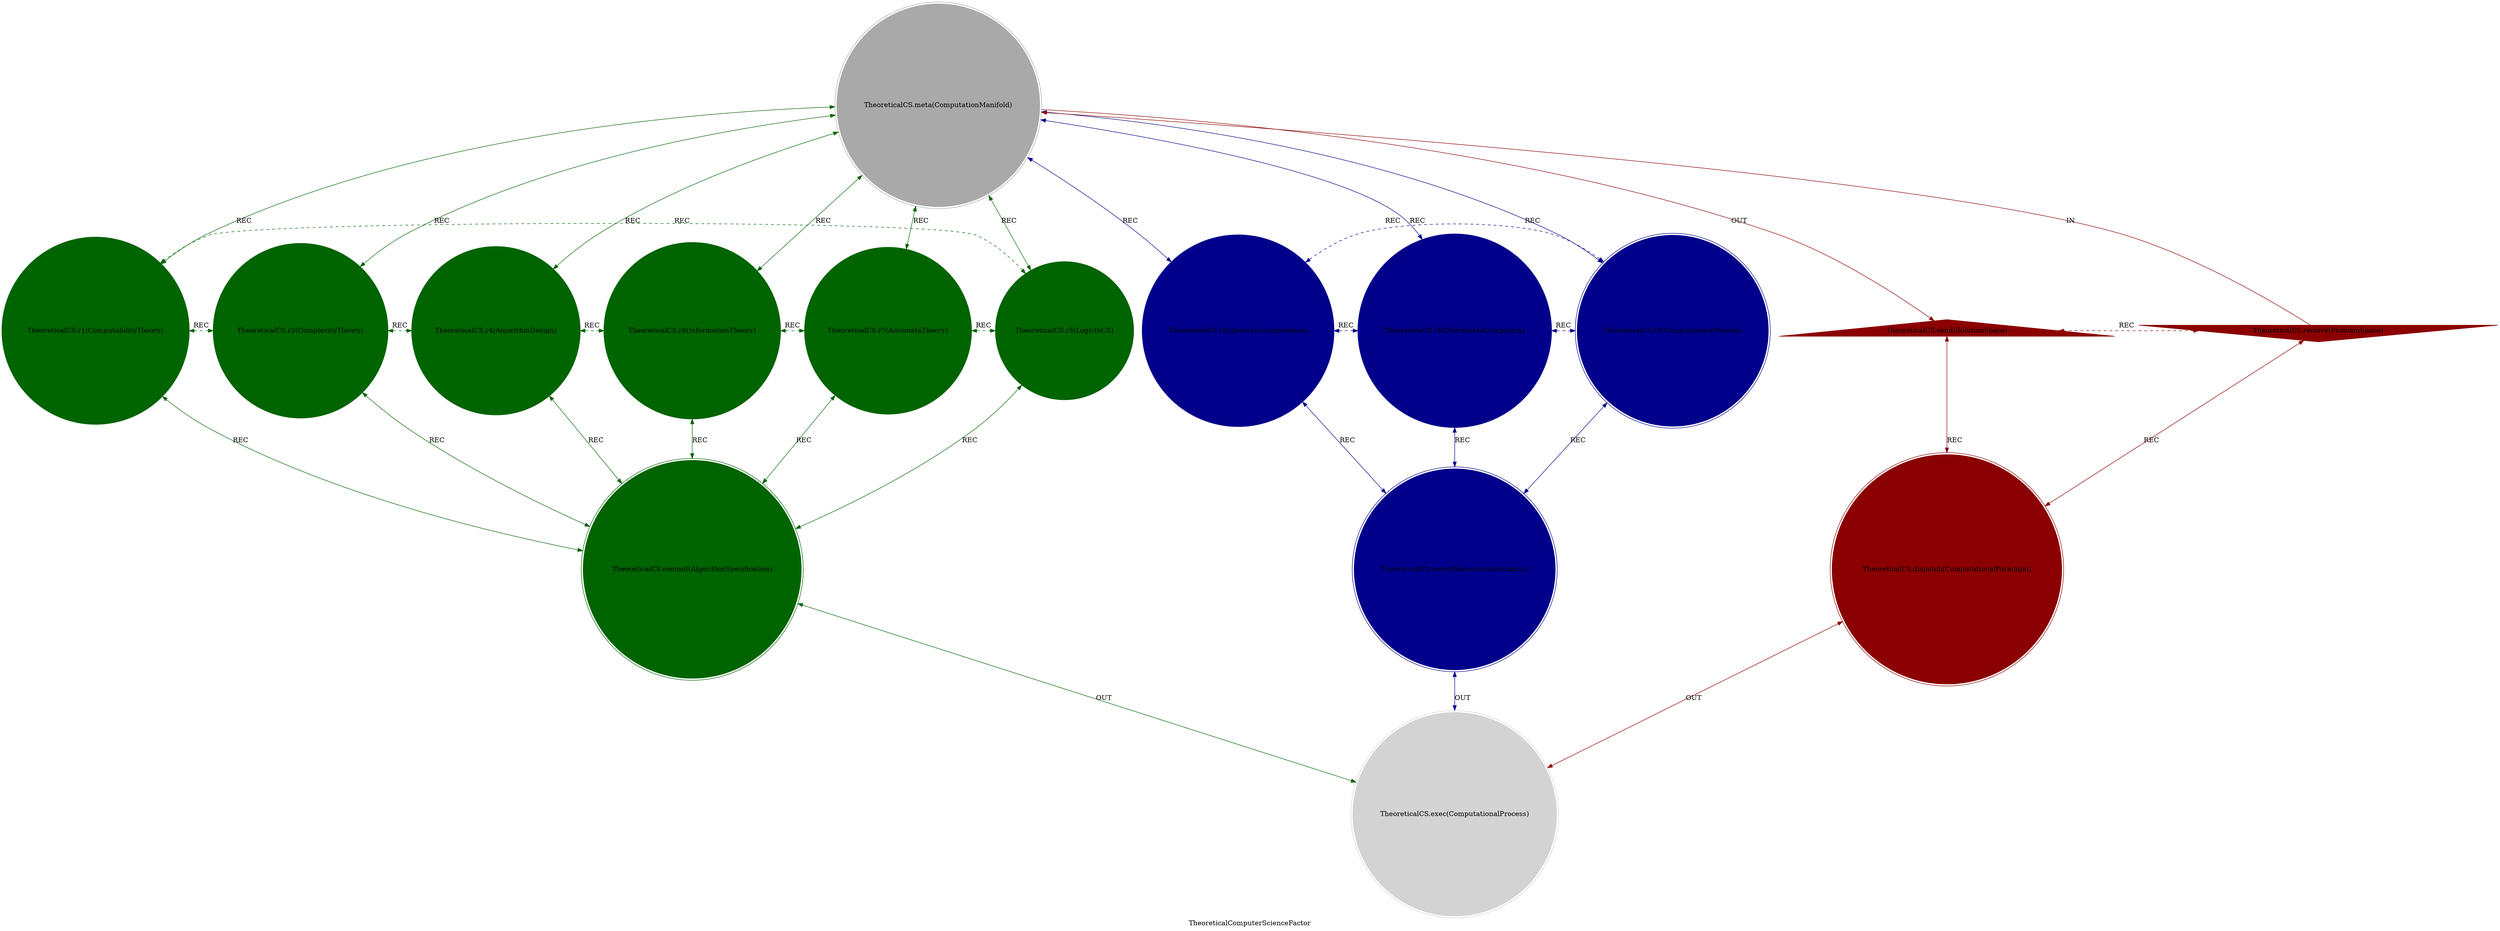 strict digraph TheoreticalComputerScienceFactor {
    style = filled;
    color = lightgray;
    node [shape = circle; style = filled; color = lightgreen;];
    edge [color = darkgray;];
    label = "TheoreticalComputerScienceFactor";
    comment = "The formal study of computation and information. The mathematical foundations of algorithms, complexity, automata, and computational models—where abstract machines reveal the fundamental limits and possibilities of information processing across all domains.";
    
    spark_0_tcs_t [label = "TheoreticalCS.meta(ComputationManifold)";comment = "Abstract: The Principle of Effective Calculation. The meta-pattern that any process can be modeled as computation—the parent of all computational models from Turing machines to quantum circuits to biological algorithms.";shape = doublecircle;color = darkgray;];
    spark_1_tcs_t [label = "TheoreticalCS.r1(ComputabilityTheory)";comment = "Initiation: The Limits of Calculation. What problems can be solved by algorithms? The Church-Turing thesis, halting problem, and the fundamental boundary between computable and uncomputable functions.";color = darkgreen;];
    spark_2_tcs_t [label = "TheoreticalCS.r2(ComplexityTheory)";comment = "Response: The Cost of Computation. How many resources does computation require? Time complexity (P vs NP), space complexity, and the hierarchy of problem difficulties from trivial to intractable.";color = darkgreen;];
    spark_4_tcs_t [label = "TheoreticalCS.r4(AlgorithmDesign)";comment = "Integration: The Art of Efficient Procedure. How to construct effective computational methods? Divide-and-conquer, dynamic programming, greedy methods, and the transformation of problems into solvable forms.";color = darkgreen;];
    spark_8_tcs_t [label = "TheoreticalCS.r8(InformationTheory)";comment = "Reflection: The Mathematics of Data. How to measure and compress information? Entropy, channel capacity, data compression, and the fundamental limits of communication and storage.";color = darkgreen;];
    spark_7_tcs_t [label = "TheoreticalCS.r7(AutomataTheory)";comment = "Consolidation: The Abstract Machines. How do formal systems process information? Finite automata, pushdown automata, Turing machines, and the Chomsky hierarchy of computational power.";color = darkgreen;];
    spark_5_tcs_t [label = "TheoreticalCS.r5(LogicInCS)";comment = "Propagation: The Formal Reasoning Foundations. How does logic underpin computation? Propositional logic, predicate calculus, type theory, and the Curry-Howard correspondence between programs and proofs.";color = darkgreen;];
    spark_3_tcs_t [label = "TheoreticalCS.r3(QuantumComputation)";comment = "Thesis: The Extended Computational Model. How can quantum mechanics enhance computation? Qubits, superposition, entanglement, and the potential for exponential speedup on certain problems.";color = darkblue;];
    spark_6_tcs_t [label = "TheoreticalCS.r6(DistributedComputing)";comment = "Antithesis: The Parallel Processing Challenge. How do multiple computers coordinate? Consensus algorithms, Byzantine fault tolerance, and the fundamental limits of distributed agreement.";color = darkblue;];
    spark_9_tcs_t [label = "TheoreticalCS.r9(ComputationalModels)";comment = "Synthesis: The Unified Framework. How do different computational paradigms relate? Lambda calculus, recursive functions, cellular automata, and the equivalence of computational models.";shape = doublecircle;color = darkblue;];
    spark_a_tcs_t [label = "TheoreticalCS.receive(ProblemSpace)";comment = "Potential: The Domain of Solvable Questions. The set of all well-defined problems awaiting computational solution—from mathematical conjectures to physical simulations to algorithmic puzzles.";shape = invtriangle;color = darkred;];
    spark_b_tcs_t [label = "TheoreticalCS.send(SolutionSpace)";comment = "Manifest: The Realm of Computed Answers. The output of computational processes—verified proofs, optimized solutions, compressed data, and the concrete results of algorithmic execution.";shape = triangle;color = darkred;];
    spark_c_tcs_t [label = "TheoreticalCS.dispatch(ComputationalParadigm)";comment = "Why-Who: The Choice of Computational Framework. The decision of which model to employ—imperative, functional, logical, quantum, or biological computation based on problem characteristics.";shape = doublecircle;color = darkred;];
    spark_d_tcs_t [label = "TheoreticalCS.commit(AlgorithmSpecification)";comment = "What-How: The Precise Computational Method. The formal description of step-by-step procedures—pseudocode, flowcharts, or mathematical specifications that guarantee correct execution.";shape = doublecircle;color = darkgreen;];
    spark_e_tcs_t [label = "TheoreticalCS.serve(ResourceConstraints)";comment = "When-Where: The Practical Implementation Context. The real-world limitations on computation—time bounds, memory limits, energy consumption, and physical implementation constraints.";shape = doublecircle;color = darkblue;];
    spark_f_tcs_t [label = "TheoreticalCS.exec(ComputationalProcess)";comment = "Which-Closure: The Running Computation Instance. The active execution of an algorithm on specific input—the dynamic manifestation of abstract computation in concrete reality.";shape = doublecircle;color = lightgray;];
    
    spark_a_tcs_t -> spark_0_tcs_t [label = "IN"; comment = "Problem space enters computation manifold"; color = darkred; constraint = false;];
    spark_0_tcs_t -> spark_b_tcs_t [label = "OUT"; comment = "Computation manifold generates solution space"; color = darkred;];
    spark_0_tcs_t -> spark_3_tcs_t [label = "REC"; comment = "Computation extends to quantum realms"; color = darkblue; dir = both;];
    spark_0_tcs_t -> spark_6_tcs_t [label = "REC"; comment = "Computation distributes across multiple agents"; color = darkblue; dir = both;];
    spark_0_tcs_t -> spark_9_tcs_t [label = "REC"; comment = "Computation unifies diverse models"; color = darkblue; dir = both;];
    spark_0_tcs_t -> spark_1_tcs_t [label = "REC"; comment = "Computation manifold defines computability boundaries"; color = darkgreen; dir = both;];
    spark_0_tcs_t -> spark_2_tcs_t [label = "REC"; comment = "Computation manifold measures complexity costs"; color = darkgreen; dir = both;];
    spark_0_tcs_t -> spark_4_tcs_t [label = "REC"; comment = "Computation manifold hosts algorithm designs"; color = darkgreen; dir = both;];
    spark_0_tcs_t -> spark_8_tcs_t [label = "REC"; comment = "Computation manifold quantifies information"; color = darkgreen; dir = both;];
    spark_0_tcs_t -> spark_7_tcs_t [label = "REC"; comment = "Computation manifold implements automata"; color = darkgreen; dir = both;];
    spark_0_tcs_t -> spark_5_tcs_t [label = "REC"; comment = "Computation manifold grounds in logical foundations"; color = darkgreen; dir = both;];
    
    spark_a_tcs_t -> spark_c_tcs_t [label = "REC"; comment = "Problem characteristics suggest computational paradigms"; color = darkred; dir = both;];
    spark_b_tcs_t -> spark_c_tcs_t [label = "REC"; comment = "Solution properties validate paradigm choices"; color = darkred; dir = both;];
    spark_1_tcs_t -> spark_d_tcs_t [label = "REC"; comment = "Computability limits constrain algorithm specification"; color = darkgreen; dir = both;];
    spark_2_tcs_t -> spark_d_tcs_t [label = "REC"; comment = "Complexity analysis guides efficient algorithm design"; color = darkgreen; dir = both;];
    spark_4_tcs_t -> spark_d_tcs_t [label = "REC"; comment = "Algorithm design patterns inform specification methods"; color = darkgreen; dir = both;];
    spark_8_tcs_t -> spark_d_tcs_t [label = "REC"; comment = "Information theory optimizes algorithm communication"; color = darkgreen; dir = both;];
    spark_7_tcs_t -> spark_d_tcs_t [label = "REC"; comment = "Automata models provide formal specification frameworks"; color = darkgreen; dir = both;];
    spark_5_tcs_t -> spark_d_tcs_t [label = "REC"; comment = "Logical foundations ensure algorithm correctness"; color = darkgreen; dir = both;];
    spark_3_tcs_t -> spark_e_tcs_t [label = "REC"; comment = "Quantum computation operates within physical constraints"; color = darkblue; dir = both;];
    spark_6_tcs_t -> spark_e_tcs_t [label = "REC"; comment = "Distributed systems manage network resource limitations"; color = darkblue; dir = both;];
    spark_9_tcs_t -> spark_e_tcs_t [label = "REC"; comment = "Computational models adapt to implementation contexts"; color = darkblue; dir = both;];
    
    spark_1_tcs_t -> spark_2_tcs_t [label = "REC"; comment = "Computability naturally leads to complexity analysis"; color = darkgreen; dir = both; style = dashed; constraint = false;];
    spark_2_tcs_t -> spark_4_tcs_t [label = "REC"; comment = "Complexity considerations drive algorithm design"; color = darkgreen; dir = both; style = dashed; constraint = false;];
    spark_4_tcs_t -> spark_8_tcs_t [label = "REC"; comment = "Algorithm efficiency connects to information theory"; color = darkgreen; dir = both; style = dashed; constraint = false;];
    spark_8_tcs_t -> spark_7_tcs_t [label = "REC"; comment = "Information processing requires automata models"; color = darkgreen; dir = both; style = dashed; constraint = false;];
    spark_7_tcs_t -> spark_5_tcs_t [label = "REC"; comment = "Automata behavior grounds in logical formalisms"; color = darkgreen; dir = both; style = dashed; constraint = false;];
    spark_5_tcs_t -> spark_1_tcs_t [label = "REC"; comment = "Logical systems define computability boundaries"; color = darkgreen; dir = both; style = dashed; constraint = false;];
    spark_3_tcs_t -> spark_6_tcs_t [label = "REC"; comment = "Quantum computation enables distributed protocols"; color = darkblue; dir = both; style = dashed; constraint = false;];
    spark_6_tcs_t -> spark_9_tcs_t [label = "REC"; comment = "Distributed computing requires unified models"; color = darkblue; dir = both; style = dashed; constraint = false;];
    spark_9_tcs_t -> spark_3_tcs_t [label = "REC"; comment = "Computational models incorporate quantum extensions"; color = darkblue; dir = both; style = dashed; constraint = false;];
    spark_a_tcs_t -> spark_b_tcs_t [label = "REC"; comment = "Problem space transforms into solution space"; color = darkred; dir = both; style = dashed; constraint = false;];
    
    spark_c_tcs_t -> spark_f_tcs_t [label = "OUT"; comment = "Computational paradigms instantiate as running processes"; color = darkred; dir = both;];
    spark_d_tcs_t -> spark_f_tcs_t [label = "OUT"; comment = "Algorithm specifications execute as concrete computations"; color = darkgreen; dir = both;];
    spark_e_tcs_t -> spark_f_tcs_t [label = "OUT"; comment = "Resource constraints bound computational realization"; color = darkblue; dir = both;];
}